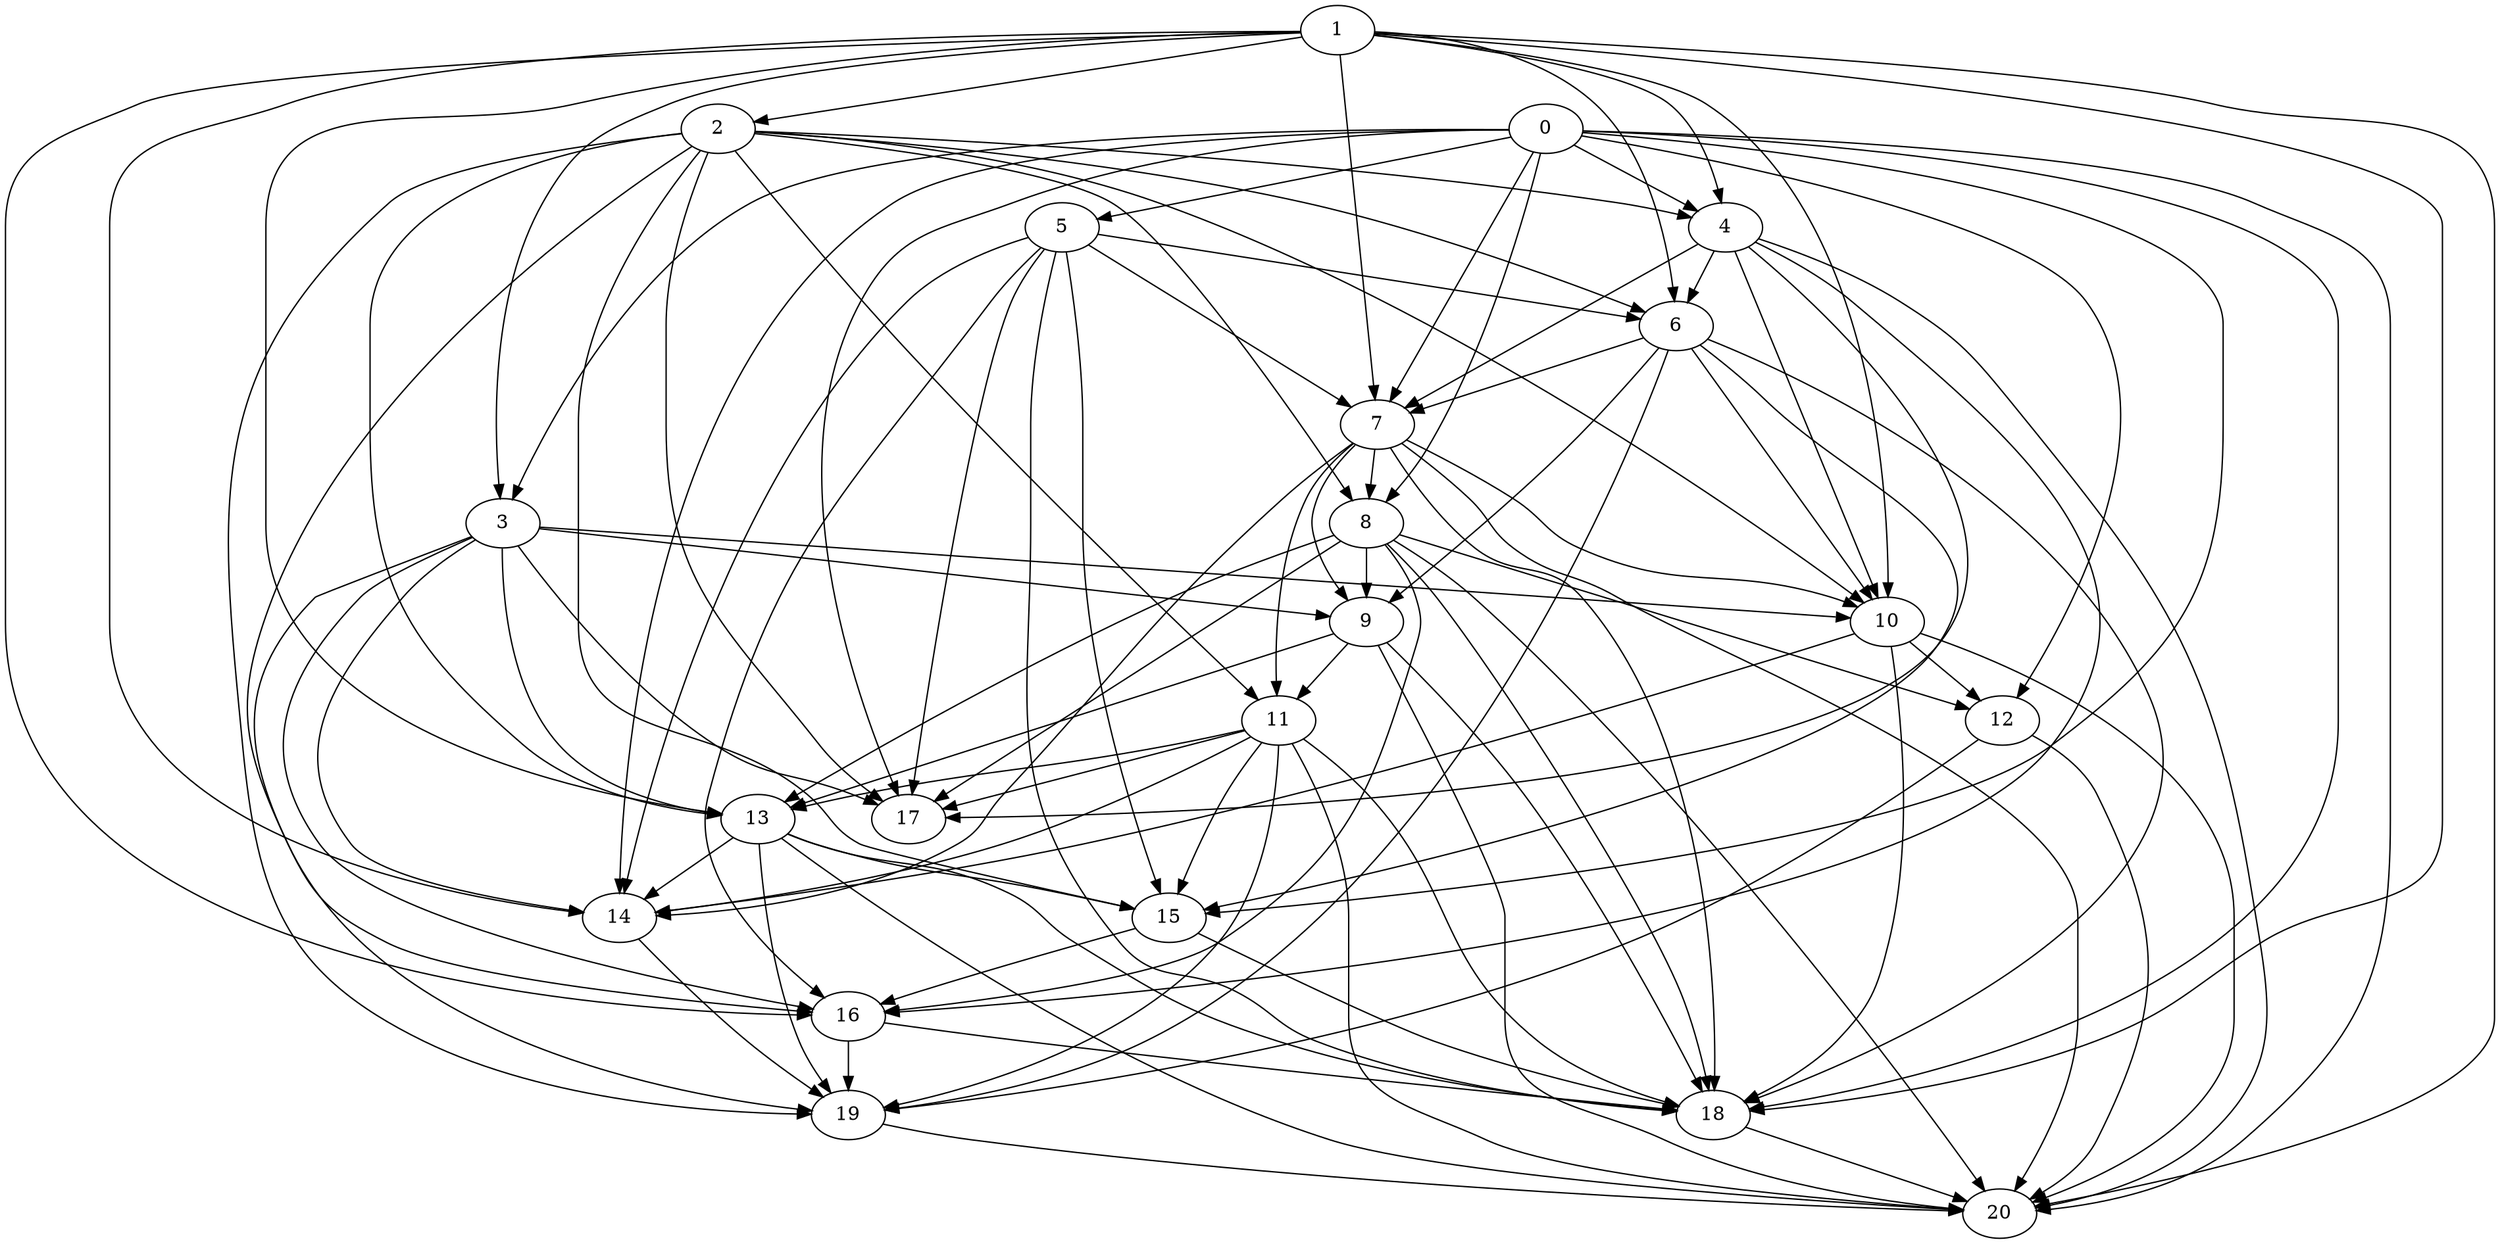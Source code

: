 digraph "Random_Nodes_21_Density_4.81_CCR_0.99_WeightType_Random_Homogeneous-4" {
1 [Weight=14];
2 [Weight=18];
0 [Weight=9];
4 [Weight=45];
5 [Weight=23];
6 [Weight=45];
7 [Weight=45];
3 [Weight=36];
8 [Weight=18];
9 [Weight=36];
11 [Weight=23];
13 [Weight=14];
15 [Weight=36];
10 [Weight=27];
16 [Weight=41];
12 [Weight=32];
14 [Weight=32];
18 [Weight=45];
19 [Weight=27];
20 [Weight=23];
17 [Weight=9];
8 -> 18 [Weight=9];
4 -> 20 [Weight=3];
1 -> 16 [Weight=3];
11 -> 19 [Weight=7];
1 -> 6 [Weight=5];
10 -> 20 [Weight=2];
18 -> 20 [Weight=4];
9 -> 18 [Weight=6];
2 -> 19 [Weight=2];
11 -> 17 [Weight=8];
5 -> 6 [Weight=2];
3 -> 14 [Weight=4];
0 -> 17 [Weight=6];
0 -> 3 [Weight=6];
8 -> 20 [Weight=7];
3 -> 16 [Weight=7];
1 -> 18 [Weight=5];
7 -> 20 [Weight=5];
0 -> 12 [Weight=10];
8 -> 17 [Weight=9];
2 -> 15 [Weight=6];
3 -> 19 [Weight=3];
1 -> 20 [Weight=9];
5 -> 18 [Weight=3];
5 -> 14 [Weight=3];
7 -> 8 [Weight=4];
5 -> 16 [Weight=10];
8 -> 9 [Weight=2];
7 -> 18 [Weight=3];
5 -> 17 [Weight=3];
12 -> 19 [Weight=4];
6 -> 10 [Weight=9];
16 -> 18 [Weight=6];
4 -> 10 [Weight=9];
0 -> 4 [Weight=5];
1 -> 13 [Weight=6];
19 -> 20 [Weight=8];
3 -> 17 [Weight=8];
1 -> 3 [Weight=5];
0 -> 14 [Weight=2];
3 -> 10 [Weight=2];
11 -> 18 [Weight=4];
10 -> 14 [Weight=6];
0 -> 20 [Weight=10];
6 -> 19 [Weight=8];
6 -> 18 [Weight=4];
11 -> 20 [Weight=10];
6 -> 7 [Weight=10];
3 -> 13 [Weight=4];
8 -> 13 [Weight=10];
2 -> 13 [Weight=7];
1 -> 14 [Weight=6];
7 -> 11 [Weight=2];
2 -> 8 [Weight=7];
1 -> 10 [Weight=4];
8 -> 12 [Weight=9];
4 -> 6 [Weight=3];
1 -> 4 [Weight=6];
4 -> 17 [Weight=2];
14 -> 19 [Weight=2];
13 -> 15 [Weight=6];
9 -> 20 [Weight=3];
0 -> 5 [Weight=6];
2 -> 4 [Weight=8];
1 -> 2 [Weight=9];
15 -> 16 [Weight=8];
0 -> 7 [Weight=10];
2 -> 16 [Weight=10];
1 -> 7 [Weight=7];
5 -> 7 [Weight=7];
13 -> 18 [Weight=5];
12 -> 20 [Weight=10];
6 -> 15 [Weight=6];
6 -> 9 [Weight=5];
2 -> 17 [Weight=2];
2 -> 11 [Weight=5];
5 -> 15 [Weight=2];
7 -> 9 [Weight=9];
13 -> 14 [Weight=3];
9 -> 11 [Weight=9];
11 -> 14 [Weight=6];
13 -> 19 [Weight=5];
8 -> 16 [Weight=5];
4 -> 7 [Weight=5];
10 -> 18 [Weight=9];
9 -> 13 [Weight=2];
16 -> 19 [Weight=3];
0 -> 18 [Weight=7];
2 -> 6 [Weight=10];
4 -> 16 [Weight=6];
0 -> 15 [Weight=4];
11 -> 15 [Weight=2];
3 -> 9 [Weight=7];
7 -> 14 [Weight=7];
10 -> 12 [Weight=9];
11 -> 13 [Weight=2];
2 -> 10 [Weight=8];
0 -> 8 [Weight=10];
15 -> 18 [Weight=9];
7 -> 10 [Weight=7];
13 -> 20 [Weight=7];
}
